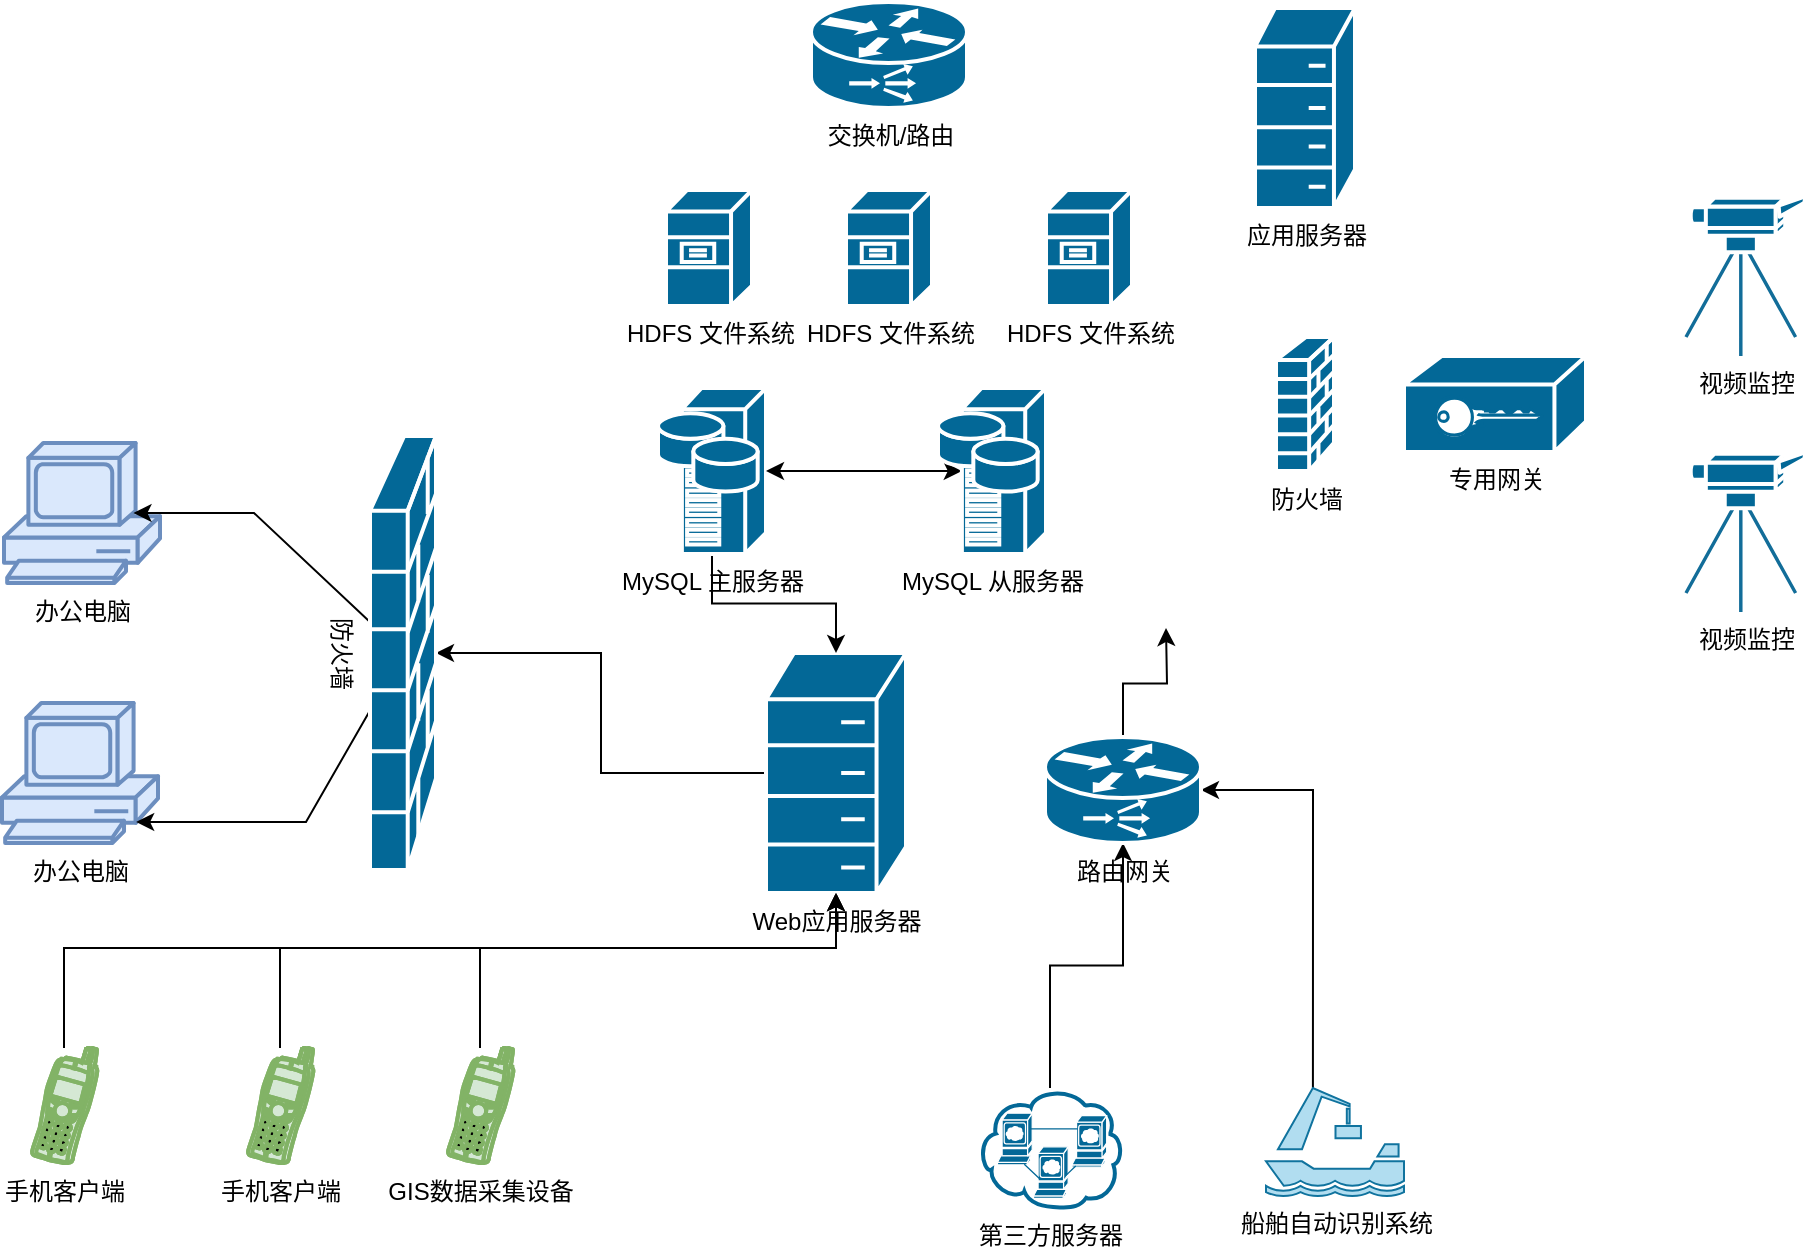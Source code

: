 <mxfile version="12.3.6" type="github" pages="1">
  <diagram id="n-bRcWE0r8VkI2KVZlSZ" name="第 1 页">
    <mxGraphModel dx="893" dy="591" grid="1" gridSize="10" guides="1" tooltips="1" connect="1" arrows="1" fold="1" page="1" pageScale="1" pageWidth="827" pageHeight="1169" math="0" shadow="0">
      <root>
        <mxCell id="0"/>
        <mxCell id="1" parent="0"/>
        <mxCell id="XVNO729LVndD_g4eHp7l-1" value="办公电脑" style="shape=mxgraph.cisco.computers_and_peripherals.pc;html=1;pointerEvents=1;dashed=0;fillColor=#dae8fc;strokeColor=#6c8ebf;strokeWidth=2;verticalLabelPosition=bottom;verticalAlign=top;align=center;outlineConnect=0;" parent="1" vertex="1">
          <mxGeometry x="129" y="327.5" width="78" height="70" as="geometry"/>
        </mxCell>
        <mxCell id="XVNO729LVndD_g4eHp7l-2" value="办公电脑" style="shape=mxgraph.cisco.computers_and_peripherals.pc;html=1;pointerEvents=1;dashed=0;fillColor=#dae8fc;strokeColor=#6c8ebf;strokeWidth=2;verticalLabelPosition=bottom;verticalAlign=top;align=center;outlineConnect=0;" parent="1" vertex="1">
          <mxGeometry x="128" y="457.5" width="78" height="70" as="geometry"/>
        </mxCell>
        <mxCell id="kT1cKuFMZ1Jc9TSjfXU1-30" style="edgeStyle=orthogonalEdgeStyle;rounded=0;orthogonalLoop=1;jettySize=auto;html=1;" edge="1" parent="1" source="XVNO729LVndD_g4eHp7l-4" target="XVNO729LVndD_g4eHp7l-5">
          <mxGeometry relative="1" as="geometry">
            <Array as="points">
              <mxPoint x="159" y="580"/>
              <mxPoint x="545" y="580"/>
            </Array>
          </mxGeometry>
        </mxCell>
        <mxCell id="XVNO729LVndD_g4eHp7l-4" value="手机客户端" style="shape=mxgraph.cisco.modems_and_phones.cell_phone;html=1;pointerEvents=1;dashed=0;fillColor=#d5e8d4;strokeColor=#82b366;strokeWidth=2;verticalLabelPosition=bottom;verticalAlign=top;align=center;outlineConnect=0;" parent="1" vertex="1">
          <mxGeometry x="142" y="630" width="34" height="58" as="geometry"/>
        </mxCell>
        <mxCell id="kT1cKuFMZ1Jc9TSjfXU1-27" style="edgeStyle=orthogonalEdgeStyle;rounded=0;orthogonalLoop=1;jettySize=auto;html=1;exitX=0;exitY=0.5;exitDx=0;exitDy=0;exitPerimeter=0;entryX=1;entryY=0.5;entryDx=0;entryDy=0;entryPerimeter=0;" edge="1" parent="1" source="XVNO729LVndD_g4eHp7l-5" target="kT1cKuFMZ1Jc9TSjfXU1-5">
          <mxGeometry relative="1" as="geometry"/>
        </mxCell>
        <mxCell id="XVNO729LVndD_g4eHp7l-5" value="Web应用服务器" style="shape=mxgraph.cisco.misc.hp_mini;html=1;pointerEvents=1;dashed=0;fillColor=#036897;strokeColor=#ffffff;strokeWidth=2;verticalLabelPosition=bottom;verticalAlign=top;align=center;outlineConnect=0;" parent="1" vertex="1">
          <mxGeometry x="510" y="432.5" width="70" height="120" as="geometry"/>
        </mxCell>
        <mxCell id="XVNO729LVndD_g4eHp7l-6" value="交换机/路由" style="shape=mxgraph.cisco.routers.content_service_router;html=1;pointerEvents=1;dashed=0;fillColor=#036897;strokeColor=#ffffff;strokeWidth=2;verticalLabelPosition=bottom;verticalAlign=top;align=center;outlineConnect=0;" parent="1" vertex="1">
          <mxGeometry x="532.5" y="107" width="78" height="53" as="geometry"/>
        </mxCell>
        <mxCell id="XVNO729LVndD_g4eHp7l-7" value="防火墙" style="shape=mxgraph.cisco.security.firewall;html=1;pointerEvents=1;dashed=0;fillColor=#036897;strokeColor=#ffffff;strokeWidth=2;verticalLabelPosition=bottom;verticalAlign=top;align=center;outlineConnect=0;" parent="1" vertex="1">
          <mxGeometry x="765" y="274.5" width="29" height="67" as="geometry"/>
        </mxCell>
        <mxCell id="XVNO729LVndD_g4eHp7l-8" value="HDFS 文件系统&lt;br&gt;" style="shape=mxgraph.cisco.servers.file_server;html=1;pointerEvents=1;dashed=0;fillColor=#036897;strokeColor=#ffffff;strokeWidth=2;verticalLabelPosition=bottom;verticalAlign=top;align=center;outlineConnect=0;" parent="1" vertex="1">
          <mxGeometry x="460" y="201" width="43" height="58" as="geometry"/>
        </mxCell>
        <mxCell id="XVNO729LVndD_g4eHp7l-9" value="HDFS 文件系统&lt;br&gt;" style="shape=mxgraph.cisco.servers.file_server;html=1;pointerEvents=1;dashed=0;fillColor=#036897;strokeColor=#ffffff;strokeWidth=2;verticalLabelPosition=bottom;verticalAlign=top;align=center;outlineConnect=0;" parent="1" vertex="1">
          <mxGeometry x="650" y="201" width="43" height="58" as="geometry"/>
        </mxCell>
        <mxCell id="XVNO729LVndD_g4eHp7l-10" value="HDFS 文件系统&lt;br&gt;" style="shape=mxgraph.cisco.servers.file_server;html=1;pointerEvents=1;dashed=0;fillColor=#036897;strokeColor=#ffffff;strokeWidth=2;verticalLabelPosition=bottom;verticalAlign=top;align=center;outlineConnect=0;" parent="1" vertex="1">
          <mxGeometry x="550" y="201" width="43" height="58" as="geometry"/>
        </mxCell>
        <mxCell id="kT1cKuFMZ1Jc9TSjfXU1-23" style="edgeStyle=orthogonalEdgeStyle;rounded=0;orthogonalLoop=1;jettySize=auto;html=1;exitX=1;exitY=0.5;exitDx=0;exitDy=0;exitPerimeter=0;entryX=0.22;entryY=0.5;entryDx=0;entryDy=0;entryPerimeter=0;" edge="1" parent="1" source="kT1cKuFMZ1Jc9TSjfXU1-1" target="kT1cKuFMZ1Jc9TSjfXU1-2">
          <mxGeometry relative="1" as="geometry"/>
        </mxCell>
        <mxCell id="kT1cKuFMZ1Jc9TSjfXU1-26" style="edgeStyle=orthogonalEdgeStyle;rounded=0;orthogonalLoop=1;jettySize=auto;html=1;exitX=0.5;exitY=1;exitDx=0;exitDy=0;exitPerimeter=0;entryX=0.5;entryY=0;entryDx=0;entryDy=0;entryPerimeter=0;" edge="1" parent="1" source="kT1cKuFMZ1Jc9TSjfXU1-1" target="XVNO729LVndD_g4eHp7l-5">
          <mxGeometry relative="1" as="geometry"/>
        </mxCell>
        <mxCell id="kT1cKuFMZ1Jc9TSjfXU1-1" value="MySQL 主服务器" style="shape=mxgraph.cisco.servers.storage_server;html=1;pointerEvents=1;dashed=0;fillColor=#036897;strokeColor=#ffffff;strokeWidth=2;verticalLabelPosition=bottom;verticalAlign=top;align=center;outlineConnect=0;" vertex="1" parent="1">
          <mxGeometry x="456" y="300" width="54" height="83" as="geometry"/>
        </mxCell>
        <mxCell id="kT1cKuFMZ1Jc9TSjfXU1-24" style="edgeStyle=orthogonalEdgeStyle;rounded=0;orthogonalLoop=1;jettySize=auto;html=1;" edge="1" parent="1" source="kT1cKuFMZ1Jc9TSjfXU1-2" target="kT1cKuFMZ1Jc9TSjfXU1-1">
          <mxGeometry relative="1" as="geometry"/>
        </mxCell>
        <mxCell id="kT1cKuFMZ1Jc9TSjfXU1-2" value="MySQL 从服务器" style="shape=mxgraph.cisco.servers.storage_server;html=1;pointerEvents=1;dashed=0;fillColor=#036897;strokeColor=#ffffff;strokeWidth=2;verticalLabelPosition=bottom;verticalAlign=top;align=center;outlineConnect=0;" vertex="1" parent="1">
          <mxGeometry x="596" y="300" width="54" height="83" as="geometry"/>
        </mxCell>
        <mxCell id="kT1cKuFMZ1Jc9TSjfXU1-3" value="视频监控" style="shape=mxgraph.cisco.computers_and_peripherals.video_camera;html=1;pointerEvents=1;dashed=0;fillColor=#036897;strokeColor=#ffffff;strokeWidth=2;verticalLabelPosition=bottom;verticalAlign=top;align=center;outlineConnect=0;" vertex="1" parent="1">
          <mxGeometry x="970" y="204" width="60" height="80" as="geometry"/>
        </mxCell>
        <mxCell id="kT1cKuFMZ1Jc9TSjfXU1-4" value="专用网关" style="shape=mxgraph.cisco.hubs_and_gateways.vpn_gateway;html=1;pointerEvents=1;dashed=0;fillColor=#036897;strokeColor=#ffffff;strokeWidth=2;verticalLabelPosition=bottom;verticalAlign=top;align=center;outlineConnect=0;" vertex="1" parent="1">
          <mxGeometry x="829" y="284" width="91" height="48" as="geometry"/>
        </mxCell>
        <mxCell id="kT1cKuFMZ1Jc9TSjfXU1-28" style="edgeStyle=orthogonalEdgeStyle;rounded=0;orthogonalLoop=1;jettySize=auto;html=1;entryX=0.83;entryY=0.5;entryDx=0;entryDy=0;entryPerimeter=0;" edge="1" parent="1" source="kT1cKuFMZ1Jc9TSjfXU1-5" target="XVNO729LVndD_g4eHp7l-1">
          <mxGeometry relative="1" as="geometry">
            <Array as="points">
              <mxPoint x="254" y="363"/>
            </Array>
          </mxGeometry>
        </mxCell>
        <mxCell id="kT1cKuFMZ1Jc9TSjfXU1-29" style="edgeStyle=orthogonalEdgeStyle;rounded=0;orthogonalLoop=1;jettySize=auto;html=1;entryX=0.86;entryY=0.85;entryDx=0;entryDy=0;entryPerimeter=0;" edge="1" parent="1" source="kT1cKuFMZ1Jc9TSjfXU1-5" target="XVNO729LVndD_g4eHp7l-2">
          <mxGeometry relative="1" as="geometry">
            <Array as="points">
              <mxPoint x="280" y="517"/>
            </Array>
          </mxGeometry>
        </mxCell>
        <mxCell id="kT1cKuFMZ1Jc9TSjfXU1-5" value="防火墙" style="shape=mxgraph.cisco.security.firewall;html=1;pointerEvents=1;dashed=0;fillColor=#036897;strokeColor=#ffffff;strokeWidth=2;verticalLabelPosition=bottom;verticalAlign=top;align=center;outlineConnect=0;rotation=90;direction=north;" vertex="1" parent="1">
          <mxGeometry x="220" y="416" width="217" height="33" as="geometry"/>
        </mxCell>
        <mxCell id="kT1cKuFMZ1Jc9TSjfXU1-6" value="视频监控" style="shape=mxgraph.cisco.computers_and_peripherals.video_camera;html=1;pointerEvents=1;dashed=0;fillColor=#036897;strokeColor=#ffffff;strokeWidth=2;verticalLabelPosition=bottom;verticalAlign=top;align=center;outlineConnect=0;" vertex="1" parent="1">
          <mxGeometry x="970" y="332" width="60" height="80" as="geometry"/>
        </mxCell>
        <mxCell id="kT1cKuFMZ1Jc9TSjfXU1-31" style="edgeStyle=orthogonalEdgeStyle;rounded=0;orthogonalLoop=1;jettySize=auto;html=1;" edge="1" parent="1" source="kT1cKuFMZ1Jc9TSjfXU1-7" target="XVNO729LVndD_g4eHp7l-5">
          <mxGeometry relative="1" as="geometry">
            <Array as="points">
              <mxPoint x="267" y="580"/>
              <mxPoint x="545" y="580"/>
            </Array>
          </mxGeometry>
        </mxCell>
        <mxCell id="kT1cKuFMZ1Jc9TSjfXU1-7" value="手机客户端" style="shape=mxgraph.cisco.modems_and_phones.cell_phone;html=1;pointerEvents=1;dashed=0;fillColor=#d5e8d4;strokeColor=#82b366;strokeWidth=2;verticalLabelPosition=bottom;verticalAlign=top;align=center;outlineConnect=0;" vertex="1" parent="1">
          <mxGeometry x="250" y="630" width="34" height="58" as="geometry"/>
        </mxCell>
        <mxCell id="kT1cKuFMZ1Jc9TSjfXU1-32" style="edgeStyle=orthogonalEdgeStyle;rounded=0;orthogonalLoop=1;jettySize=auto;html=1;entryX=0.5;entryY=1;entryDx=0;entryDy=0;entryPerimeter=0;" edge="1" parent="1" source="kT1cKuFMZ1Jc9TSjfXU1-8" target="XVNO729LVndD_g4eHp7l-5">
          <mxGeometry relative="1" as="geometry">
            <Array as="points">
              <mxPoint x="367" y="580"/>
              <mxPoint x="545" y="580"/>
            </Array>
          </mxGeometry>
        </mxCell>
        <mxCell id="kT1cKuFMZ1Jc9TSjfXU1-8" value="GIS数据采集设备" style="shape=mxgraph.cisco.modems_and_phones.cell_phone;html=1;pointerEvents=1;dashed=0;fillColor=#d5e8d4;strokeColor=#82b366;strokeWidth=2;verticalLabelPosition=bottom;verticalAlign=top;align=center;outlineConnect=0;" vertex="1" parent="1">
          <mxGeometry x="350" y="630" width="34" height="58" as="geometry"/>
        </mxCell>
        <mxCell id="kT1cKuFMZ1Jc9TSjfXU1-18" style="edgeStyle=orthogonalEdgeStyle;rounded=0;orthogonalLoop=1;jettySize=auto;html=1;" edge="1" parent="1" source="kT1cKuFMZ1Jc9TSjfXU1-9" target="kT1cKuFMZ1Jc9TSjfXU1-14">
          <mxGeometry relative="1" as="geometry"/>
        </mxCell>
        <mxCell id="kT1cKuFMZ1Jc9TSjfXU1-9" value="第三方服务器" style="shape=mxgraph.cisco.storage.web_cluster;html=1;pointerEvents=1;dashed=0;fillColor=#036897;strokeColor=#ffffff;strokeWidth=2;verticalLabelPosition=bottom;verticalAlign=top;align=center;outlineConnect=0;" vertex="1" parent="1">
          <mxGeometry x="615.5" y="650" width="73" height="60" as="geometry"/>
        </mxCell>
        <mxCell id="kT1cKuFMZ1Jc9TSjfXU1-21" style="edgeStyle=orthogonalEdgeStyle;rounded=0;orthogonalLoop=1;jettySize=auto;html=1;exitX=0.34;exitY=0;exitDx=0;exitDy=0;exitPerimeter=0;entryX=1;entryY=0.5;entryDx=0;entryDy=0;entryPerimeter=0;" edge="1" parent="1" source="kT1cKuFMZ1Jc9TSjfXU1-13" target="kT1cKuFMZ1Jc9TSjfXU1-14">
          <mxGeometry relative="1" as="geometry"/>
        </mxCell>
        <mxCell id="kT1cKuFMZ1Jc9TSjfXU1-13" value="船舶自动识别系统" style="shape=mxgraph.signs.transportation.harbor;html=1;pointerEvents=1;fillColor=#b1ddf0;strokeColor=#10739e;verticalLabelPosition=bottom;verticalAlign=top;align=center;" vertex="1" parent="1">
          <mxGeometry x="760" y="650" width="69" height="54" as="geometry"/>
        </mxCell>
        <mxCell id="kT1cKuFMZ1Jc9TSjfXU1-25" style="edgeStyle=orthogonalEdgeStyle;rounded=0;orthogonalLoop=1;jettySize=auto;html=1;" edge="1" parent="1" source="kT1cKuFMZ1Jc9TSjfXU1-14">
          <mxGeometry relative="1" as="geometry">
            <mxPoint x="710" y="420" as="targetPoint"/>
          </mxGeometry>
        </mxCell>
        <mxCell id="kT1cKuFMZ1Jc9TSjfXU1-14" value="路由网关" style="shape=mxgraph.cisco.routers.content_service_router;html=1;pointerEvents=1;dashed=0;fillColor=#036897;strokeColor=#ffffff;strokeWidth=2;verticalLabelPosition=bottom;verticalAlign=top;align=center;outlineConnect=0;" vertex="1" parent="1">
          <mxGeometry x="649.5" y="474.5" width="78" height="53" as="geometry"/>
        </mxCell>
        <mxCell id="kT1cKuFMZ1Jc9TSjfXU1-15" value="应用服务器" style="shape=mxgraph.cisco.misc.hp_mini;html=1;pointerEvents=1;dashed=0;fillColor=#036897;strokeColor=#ffffff;strokeWidth=2;verticalLabelPosition=bottom;verticalAlign=top;align=center;outlineConnect=0;" vertex="1" parent="1">
          <mxGeometry x="754.5" y="110" width="50" height="100" as="geometry"/>
        </mxCell>
      </root>
    </mxGraphModel>
  </diagram>
</mxfile>
